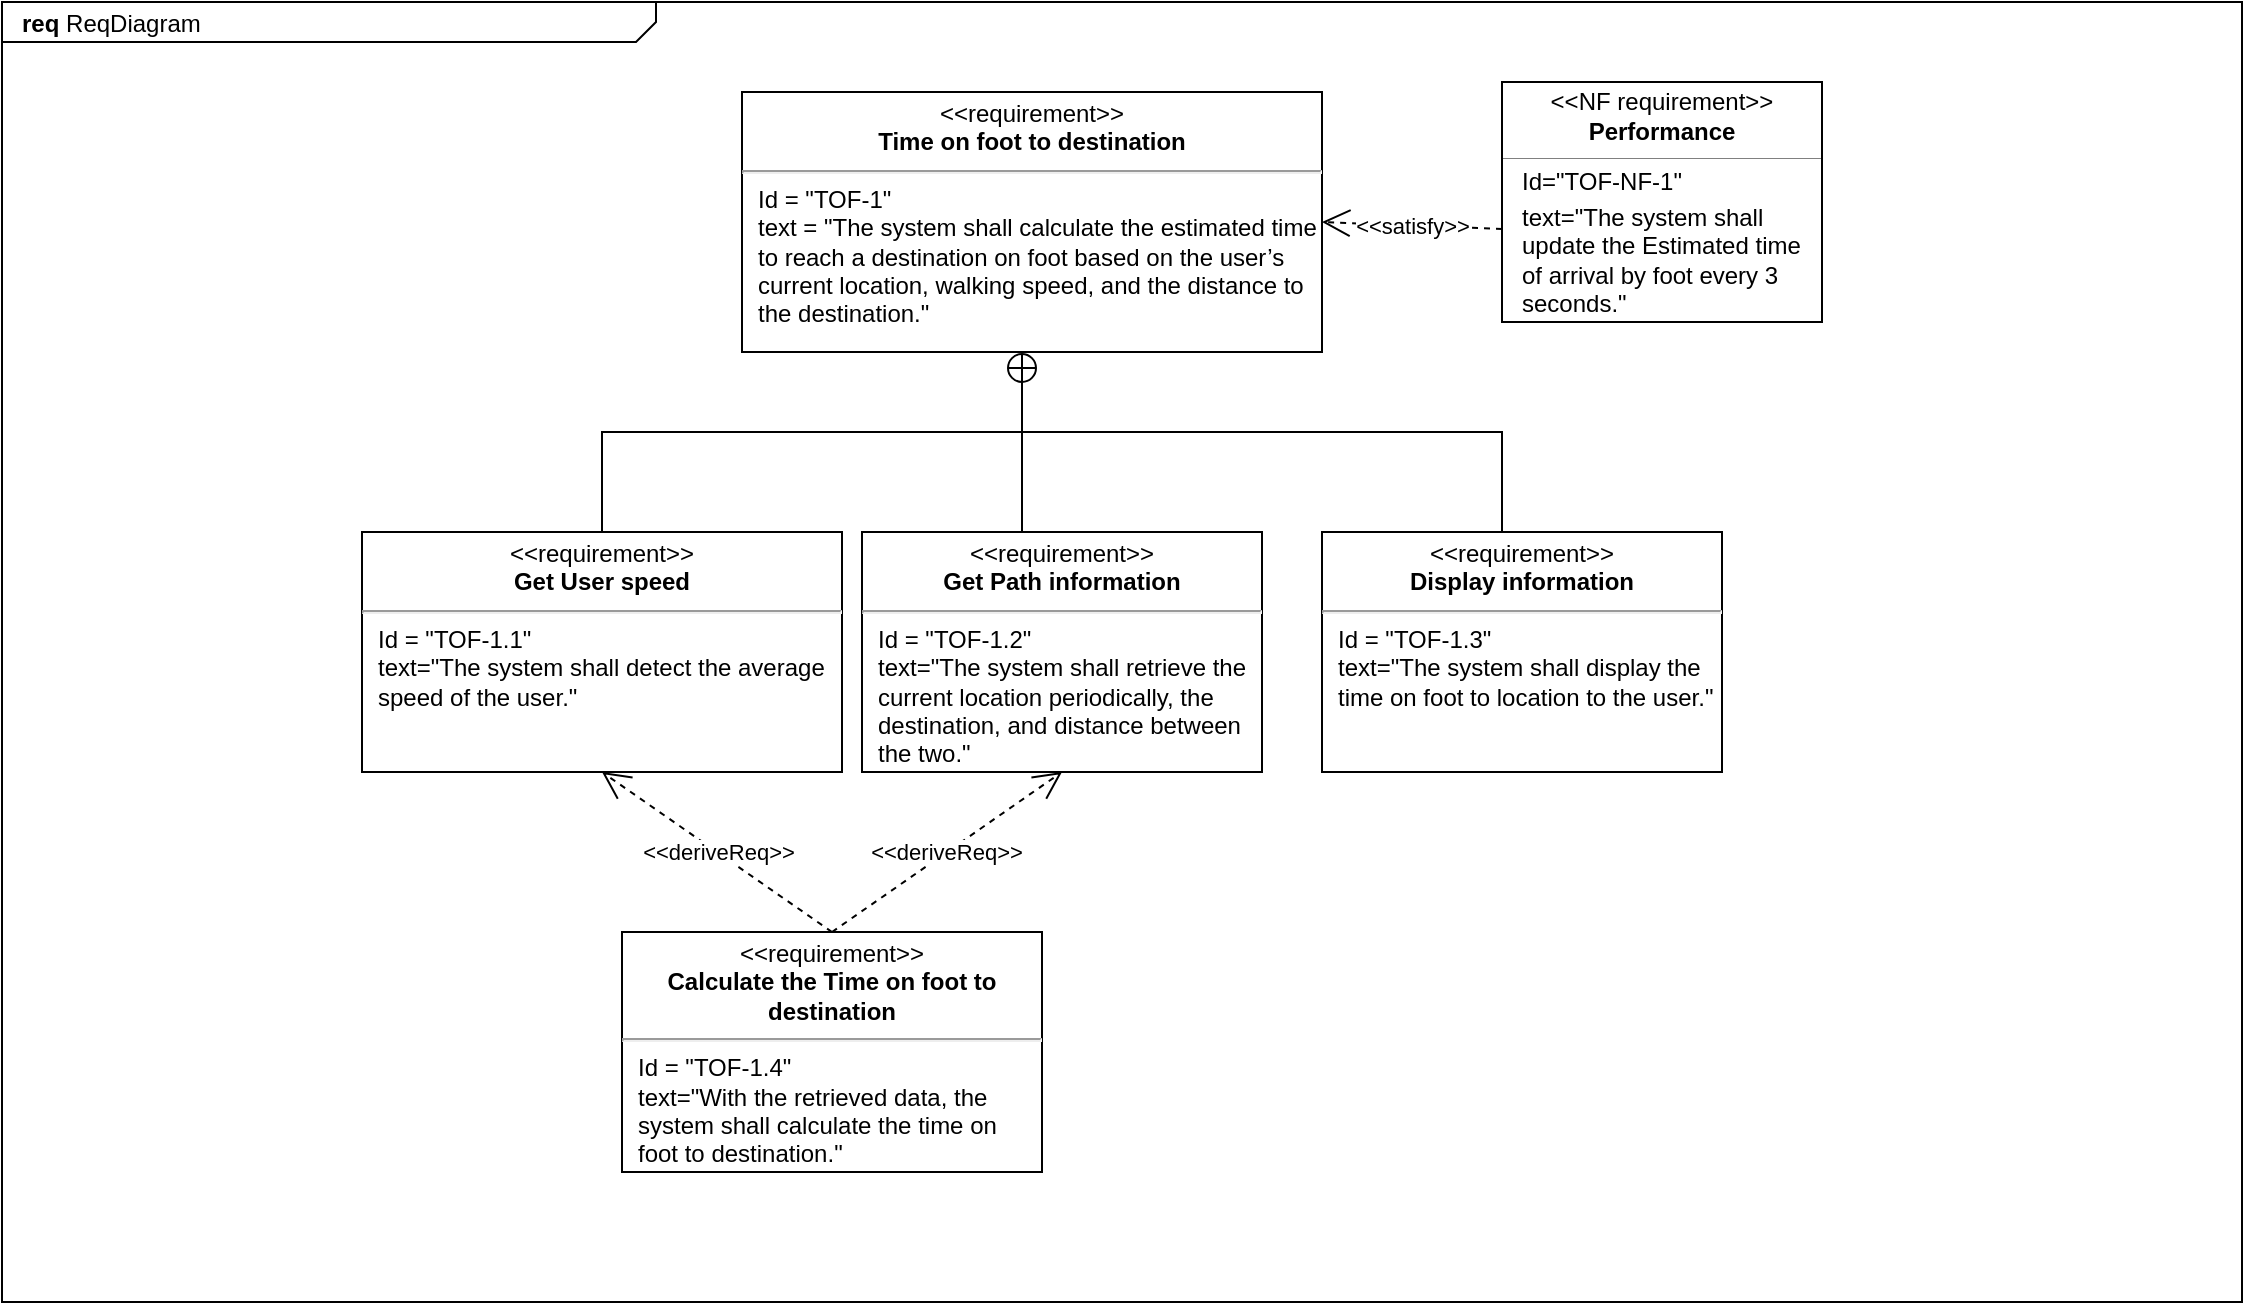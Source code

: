 <mxfile version="26.2.12">
  <diagram name="Page-1" id="929967ad-93f9-6ef4-fab6-5d389245f69c">
    <mxGraphModel dx="974" dy="547" grid="1" gridSize="10" guides="1" tooltips="1" connect="1" arrows="1" fold="1" page="1" pageScale="1.5" pageWidth="1169" pageHeight="826" background="none" math="0" shadow="0">
      <root>
        <mxCell id="0" style=";html=1;" />
        <mxCell id="1" style=";html=1;" parent="0" />
        <mxCell id="FP77lFUsVwV75FurZ4Pe-1" value="&lt;p style=&quot;margin: 0px ; margin-top: 4px ; margin-left: 10px ; text-align: left&quot;&gt;&lt;b&gt;req&lt;/b&gt;&amp;nbsp;ReqDiagram&lt;/p&gt;" style="html=1;strokeWidth=1;shape=mxgraph.sysml.package;html=1;overflow=fill;whiteSpace=wrap;fillColor=none;gradientColor=none;fontSize=12;align=center;labelX=327.64;" vertex="1" parent="1">
          <mxGeometry x="330" y="210" width="1120" height="650" as="geometry" />
        </mxCell>
        <mxCell id="FP77lFUsVwV75FurZ4Pe-2" value="&lt;p style=&quot;margin: 0px ; margin-top: 4px ; text-align: center&quot;&gt;&amp;lt;&amp;lt;requirement&amp;gt;&amp;gt;&lt;br&gt;&lt;b&gt;Time on foot to destination&lt;/b&gt;&lt;/p&gt;&lt;hr&gt;&lt;p style=&quot;margin: 0px ; margin-left: 8px ; text-align: left&quot;&gt;Id = &quot;TOF-1&quot;&lt;/p&gt;&lt;p style=&quot;margin: 0px ; margin-left: 8px ; text-align: left&quot;&gt;text = &quot;The system shall calculate the estimated time to reach a destination on foot based on the user’s current location, walking speed, and the distance to the destination.&quot;&lt;/p&gt;" style="shape=rect;html=1;overflow=fill;whiteSpace=wrap;" vertex="1" parent="1">
          <mxGeometry x="700" y="255" width="290" height="130" as="geometry" />
        </mxCell>
        <mxCell id="FP77lFUsVwV75FurZ4Pe-3" style="edgeStyle=orthogonalEdgeStyle;rounded=0;html=1;endArrow=circlePlus;endFill=0;jettySize=auto;orthogonalLoop=1;exitX=0.5;exitY=0;exitDx=0;exitDy=0;" edge="1" parent="1">
          <mxGeometry relative="1" as="geometry">
            <Array as="points">
              <mxPoint x="840" y="480" />
            </Array>
            <mxPoint x="847" y="480" as="sourcePoint" />
            <mxPoint x="840" y="385" as="targetPoint" />
          </mxGeometry>
        </mxCell>
        <mxCell id="FP77lFUsVwV75FurZ4Pe-4" value="&lt;p style=&quot;margin: 0px ; margin-top: 4px ; text-align: center&quot;&gt;&amp;lt;&amp;lt;requirement&amp;gt;&amp;gt;&lt;br&gt;&lt;b&gt;Get User speed&lt;/b&gt;&lt;/p&gt;&lt;hr&gt;&lt;p style=&quot;margin: 0px ; margin-left: 8px ; text-align: left&quot;&gt;Id = &quot;TOF-1.1&quot;&lt;/p&gt;&lt;p style=&quot;margin: 0px ; margin-left: 8px ; text-align: left&quot;&gt;text=&quot;The system shall detect the average speed of the user.&quot;&lt;/p&gt;" style="shape=rect;html=1;overflow=fill;whiteSpace=wrap;" vertex="1" parent="1">
          <mxGeometry x="510" y="475" width="240" height="120" as="geometry" />
        </mxCell>
        <mxCell id="FP77lFUsVwV75FurZ4Pe-5" value="&lt;p style=&quot;margin: 0px ; margin-top: 4px ; text-align: center&quot;&gt;&amp;lt;&amp;lt;requirement&amp;gt;&amp;gt;&lt;br&gt;&lt;b&gt;Get Path information&lt;/b&gt;&lt;/p&gt;&lt;hr&gt;&lt;p style=&quot;margin: 0px ; margin-left: 8px ; text-align: left&quot;&gt;Id = &quot;TOF-1.2&quot;&lt;/p&gt;&lt;p style=&quot;margin: 0px ; margin-left: 8px ; text-align: left&quot;&gt;text=&quot;The system shall retrieve the current location periodically, the destination, and distance between the two.&quot;&lt;/p&gt;" style="shape=rect;html=1;overflow=fill;whiteSpace=wrap;" vertex="1" parent="1">
          <mxGeometry x="760" y="475" width="200" height="120" as="geometry" />
        </mxCell>
        <mxCell id="FP77lFUsVwV75FurZ4Pe-6" value="&lt;p style=&quot;margin: 0px ; margin-top: 4px ; text-align: center&quot;&gt;&amp;lt;&amp;lt;requirement&amp;gt;&amp;gt;&lt;br&gt;&lt;b&gt;Calculate the Time on foot to destination&lt;/b&gt;&lt;/p&gt;&lt;hr&gt;&lt;p style=&quot;margin: 0px ; margin-left: 8px ; text-align: left&quot;&gt;Id = &quot;TOF-1.4&quot;&lt;/p&gt;&lt;p style=&quot;margin: 0px ; margin-left: 8px ; text-align: left&quot;&gt;text=&quot;With the retrieved data, the system shall calculate the time on foot to destination.&quot;&lt;/p&gt;" style="shape=rect;html=1;overflow=fill;whiteSpace=wrap;" vertex="1" parent="1">
          <mxGeometry x="640" y="675" width="210" height="120" as="geometry" />
        </mxCell>
        <mxCell id="FP77lFUsVwV75FurZ4Pe-7" value="" style="endArrow=none;html=1;rounded=0;exitX=0.5;exitY=0;exitDx=0;exitDy=0;" edge="1" parent="1" source="FP77lFUsVwV75FurZ4Pe-4">
          <mxGeometry width="50" height="50" relative="1" as="geometry">
            <mxPoint x="620" y="475" as="sourcePoint" />
            <mxPoint x="840" y="425" as="targetPoint" />
            <Array as="points">
              <mxPoint x="630" y="425" />
            </Array>
          </mxGeometry>
        </mxCell>
        <mxCell id="FP77lFUsVwV75FurZ4Pe-8" value="&amp;lt;&amp;lt;deriveReq&amp;gt;&amp;gt;" style="endArrow=open;html=1;edgeStyle=none;endSize=12;dashed=1;rounded=0;entryX=0.5;entryY=1;entryDx=0;entryDy=0;exitX=0.5;exitY=0;exitDx=0;exitDy=0;" edge="1" parent="1" source="FP77lFUsVwV75FurZ4Pe-6" target="FP77lFUsVwV75FurZ4Pe-4">
          <mxGeometry relative="1" as="geometry">
            <mxPoint x="660" y="425" as="targetPoint" />
            <mxPoint x="660" y="505" as="sourcePoint" />
          </mxGeometry>
        </mxCell>
        <mxCell id="FP77lFUsVwV75FurZ4Pe-9" value="&amp;lt;&amp;lt;deriveReq&amp;gt;&amp;gt;" style="endArrow=open;html=1;edgeStyle=none;endSize=12;dashed=1;rounded=0;entryX=0.5;entryY=1;entryDx=0;entryDy=0;exitX=0.5;exitY=0;exitDx=0;exitDy=0;" edge="1" parent="1" source="FP77lFUsVwV75FurZ4Pe-6" target="FP77lFUsVwV75FurZ4Pe-5">
          <mxGeometry relative="1" as="geometry">
            <mxPoint x="670" y="435" as="targetPoint" />
            <mxPoint x="670" y="515" as="sourcePoint" />
          </mxGeometry>
        </mxCell>
        <mxCell id="FP77lFUsVwV75FurZ4Pe-12" value="" style="fontStyle=1;align=center;verticalAlign=middle;childLayout=stackLayout;horizontal=1;horizontalStack=0;resizeParent=1;resizeParentMax=0;resizeLast=0;marginBottom=0;" vertex="1" parent="1">
          <mxGeometry x="1080" y="250" width="160" height="120" as="geometry" />
        </mxCell>
        <mxCell id="FP77lFUsVwV75FurZ4Pe-13" value="&amp;lt;&amp;lt;NF requirement&amp;gt;&amp;gt;" style="html=1;align=center;spacing=0;verticalAlign=middle;strokeColor=none;fillColor=none;whiteSpace=wrap;spacingTop=3;" vertex="1" parent="FP77lFUsVwV75FurZ4Pe-12">
          <mxGeometry width="160" height="16" as="geometry" />
        </mxCell>
        <mxCell id="FP77lFUsVwV75FurZ4Pe-14" value="Performance" style="html=1;align=center;spacing=0;verticalAlign=middle;strokeColor=none;fillColor=none;whiteSpace=wrap;fontStyle=1" vertex="1" parent="FP77lFUsVwV75FurZ4Pe-12">
          <mxGeometry y="16" width="160" height="18" as="geometry" />
        </mxCell>
        <mxCell id="FP77lFUsVwV75FurZ4Pe-15" value="" style="line;strokeWidth=0.25;fillColor=none;align=left;verticalAlign=middle;spacingTop=-1;spacingLeft=3;spacingRight=3;rotatable=0;labelPosition=right;points=[];portConstraint=eastwest;" vertex="1" parent="FP77lFUsVwV75FurZ4Pe-12">
          <mxGeometry y="34" width="160" height="8" as="geometry" />
        </mxCell>
        <mxCell id="FP77lFUsVwV75FurZ4Pe-16" value="Id=&quot;TOF-NF-1&quot;" style="html=1;align=left;spacing=0;verticalAlign=middle;strokeColor=none;fillColor=none;whiteSpace=wrap;spacingLeft=10;" vertex="1" parent="FP77lFUsVwV75FurZ4Pe-12">
          <mxGeometry y="42" width="160" height="16" as="geometry" />
        </mxCell>
        <mxCell id="FP77lFUsVwV75FurZ4Pe-17" value="text=&quot;The system shall update the Estimated time of arrival by foot every 3 seconds.&quot;" style="html=1;align=left;spacing=0;verticalAlign=middle;strokeColor=none;fillColor=none;whiteSpace=wrap;spacingLeft=10;" vertex="1" parent="FP77lFUsVwV75FurZ4Pe-12">
          <mxGeometry y="58" width="160" height="62" as="geometry" />
        </mxCell>
        <mxCell id="FP77lFUsVwV75FurZ4Pe-25" value="&amp;lt;&amp;lt;satisfy&amp;gt;&amp;gt;" style="endArrow=open;html=1;edgeStyle=none;endSize=12;dashed=1;rounded=0;entryX=1;entryY=0.5;entryDx=0;entryDy=0;exitX=0;exitY=0.25;exitDx=0;exitDy=0;" edge="1" parent="1" source="FP77lFUsVwV75FurZ4Pe-17" target="FP77lFUsVwV75FurZ4Pe-2">
          <mxGeometry relative="1" as="geometry">
            <mxPoint x="710" y="330" as="targetPoint" />
            <mxPoint x="610" y="339" as="sourcePoint" />
          </mxGeometry>
        </mxCell>
        <mxCell id="FP77lFUsVwV75FurZ4Pe-76" value="&lt;p style=&quot;margin: 0px ; margin-top: 4px ; text-align: center&quot;&gt;&amp;lt;&amp;lt;requirement&amp;gt;&amp;gt;&lt;br&gt;&lt;b&gt;Time on foot to destination&lt;/b&gt;&lt;/p&gt;&lt;hr&gt;&lt;p style=&quot;margin: 0px ; margin-left: 8px ; text-align: left&quot;&gt;Id = &quot;TOF-1&quot;&lt;/p&gt;&lt;p style=&quot;margin: 0px ; margin-left: 8px ; text-align: left&quot;&gt;text = &quot;The system shall calculate the estimated time to reach a destination on foot based on the user’s current location, walking speed, and the distance to the destination.&quot;&lt;/p&gt;" style="shape=rect;html=1;overflow=fill;whiteSpace=wrap;" vertex="1" parent="1">
          <mxGeometry x="700" y="255" width="290" height="130" as="geometry" />
        </mxCell>
        <mxCell id="FP77lFUsVwV75FurZ4Pe-96" value="&lt;p style=&quot;margin: 0px ; margin-top: 4px ; text-align: center&quot;&gt;&amp;lt;&amp;lt;requirement&amp;gt;&amp;gt;&lt;br&gt;&lt;b&gt;Display information&lt;/b&gt;&lt;/p&gt;&lt;hr&gt;&lt;p style=&quot;margin: 0px ; margin-left: 8px ; text-align: left&quot;&gt;Id = &quot;TOF-1.3&quot;&lt;/p&gt;&lt;p style=&quot;margin: 0px ; margin-left: 8px ; text-align: left&quot;&gt;text=&quot;The system shall display the time on foot to location to the user.&quot;&lt;/p&gt;" style="shape=rect;html=1;overflow=fill;whiteSpace=wrap;" vertex="1" parent="1">
          <mxGeometry x="990" y="475" width="200" height="120" as="geometry" />
        </mxCell>
        <mxCell id="FP77lFUsVwV75FurZ4Pe-97" value="" style="endArrow=none;html=1;rounded=0;exitX=0.5;exitY=0;exitDx=0;exitDy=0;" edge="1" parent="1">
          <mxGeometry width="50" height="50" relative="1" as="geometry">
            <mxPoint x="1080" y="475" as="sourcePoint" />
            <mxPoint x="840" y="425" as="targetPoint" />
            <Array as="points">
              <mxPoint x="1080" y="425" />
            </Array>
          </mxGeometry>
        </mxCell>
      </root>
    </mxGraphModel>
  </diagram>
</mxfile>
